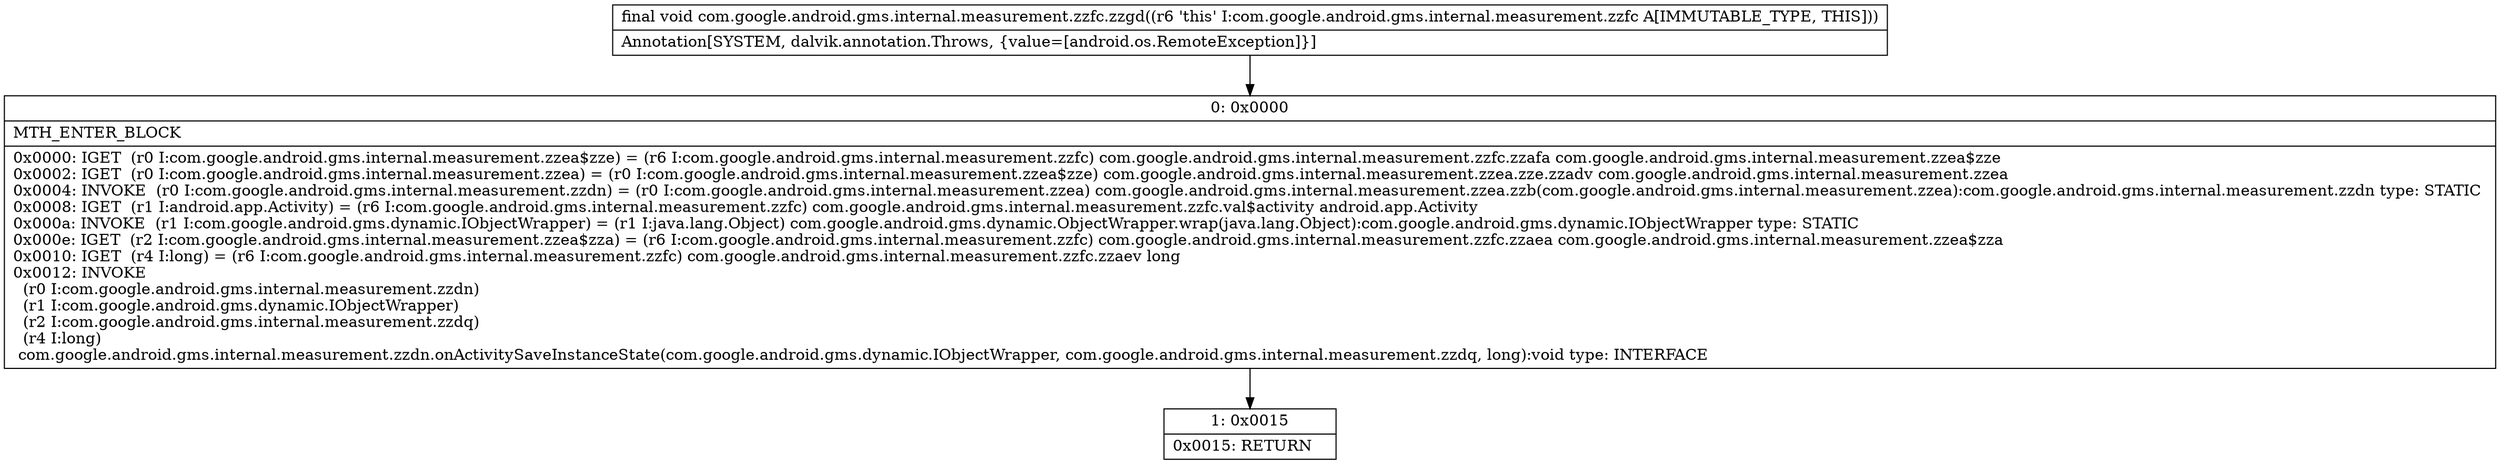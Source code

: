 digraph "CFG forcom.google.android.gms.internal.measurement.zzfc.zzgd()V" {
Node_0 [shape=record,label="{0\:\ 0x0000|MTH_ENTER_BLOCK\l|0x0000: IGET  (r0 I:com.google.android.gms.internal.measurement.zzea$zze) = (r6 I:com.google.android.gms.internal.measurement.zzfc) com.google.android.gms.internal.measurement.zzfc.zzafa com.google.android.gms.internal.measurement.zzea$zze \l0x0002: IGET  (r0 I:com.google.android.gms.internal.measurement.zzea) = (r0 I:com.google.android.gms.internal.measurement.zzea$zze) com.google.android.gms.internal.measurement.zzea.zze.zzadv com.google.android.gms.internal.measurement.zzea \l0x0004: INVOKE  (r0 I:com.google.android.gms.internal.measurement.zzdn) = (r0 I:com.google.android.gms.internal.measurement.zzea) com.google.android.gms.internal.measurement.zzea.zzb(com.google.android.gms.internal.measurement.zzea):com.google.android.gms.internal.measurement.zzdn type: STATIC \l0x0008: IGET  (r1 I:android.app.Activity) = (r6 I:com.google.android.gms.internal.measurement.zzfc) com.google.android.gms.internal.measurement.zzfc.val$activity android.app.Activity \l0x000a: INVOKE  (r1 I:com.google.android.gms.dynamic.IObjectWrapper) = (r1 I:java.lang.Object) com.google.android.gms.dynamic.ObjectWrapper.wrap(java.lang.Object):com.google.android.gms.dynamic.IObjectWrapper type: STATIC \l0x000e: IGET  (r2 I:com.google.android.gms.internal.measurement.zzea$zza) = (r6 I:com.google.android.gms.internal.measurement.zzfc) com.google.android.gms.internal.measurement.zzfc.zzaea com.google.android.gms.internal.measurement.zzea$zza \l0x0010: IGET  (r4 I:long) = (r6 I:com.google.android.gms.internal.measurement.zzfc) com.google.android.gms.internal.measurement.zzfc.zzaev long \l0x0012: INVOKE  \l  (r0 I:com.google.android.gms.internal.measurement.zzdn)\l  (r1 I:com.google.android.gms.dynamic.IObjectWrapper)\l  (r2 I:com.google.android.gms.internal.measurement.zzdq)\l  (r4 I:long)\l com.google.android.gms.internal.measurement.zzdn.onActivitySaveInstanceState(com.google.android.gms.dynamic.IObjectWrapper, com.google.android.gms.internal.measurement.zzdq, long):void type: INTERFACE \l}"];
Node_1 [shape=record,label="{1\:\ 0x0015|0x0015: RETURN   \l}"];
MethodNode[shape=record,label="{final void com.google.android.gms.internal.measurement.zzfc.zzgd((r6 'this' I:com.google.android.gms.internal.measurement.zzfc A[IMMUTABLE_TYPE, THIS]))  | Annotation[SYSTEM, dalvik.annotation.Throws, \{value=[android.os.RemoteException]\}]\l}"];
MethodNode -> Node_0;
Node_0 -> Node_1;
}

